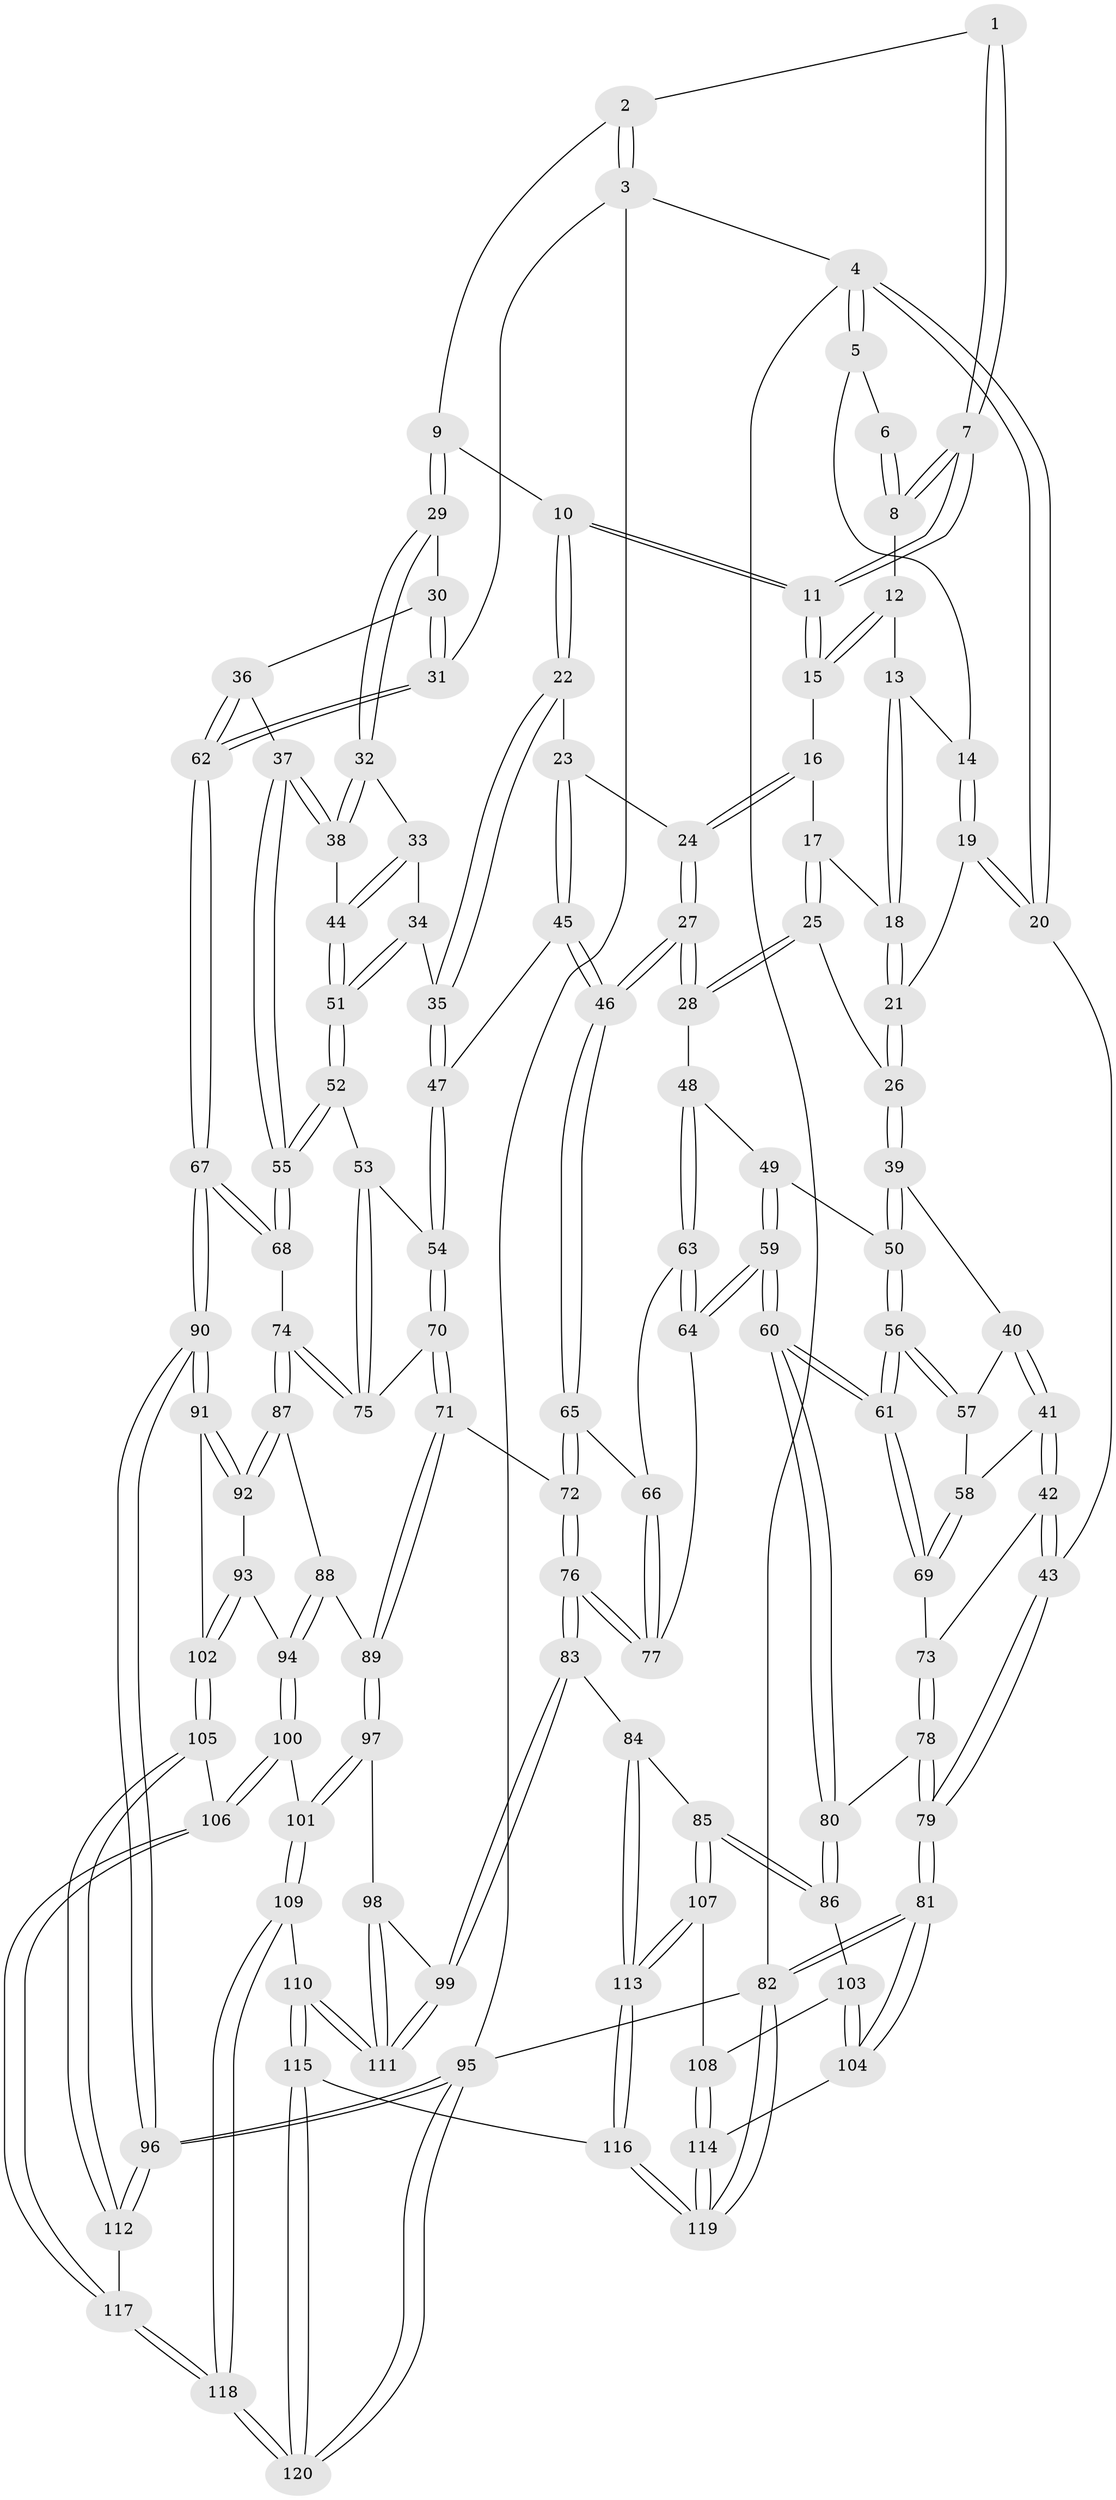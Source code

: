 // Generated by graph-tools (version 1.1) at 2025/27/03/09/25 03:27:04]
// undirected, 120 vertices, 297 edges
graph export_dot {
graph [start="1"]
  node [color=gray90,style=filled];
  1 [pos="+0.5897614495060218+0"];
  2 [pos="+0.7655628128017702+0"];
  3 [pos="+1+0"];
  4 [pos="+0+0"];
  5 [pos="+0.11763842622827544+0"];
  6 [pos="+0.5145430781057418+0"];
  7 [pos="+0.6566246269995885+0.14486991647563388"];
  8 [pos="+0.42932338093358796+0.09255939436120769"];
  9 [pos="+0.7958774469291318+0.17883733938035423"];
  10 [pos="+0.6927362728617681+0.17955183623110335"];
  11 [pos="+0.6655889480349132+0.16220341946902594"];
  12 [pos="+0.412618557692308+0.10412791747689516"];
  13 [pos="+0.33763175376572885+0.12314995944970937"];
  14 [pos="+0.19359958043680858+0.05207043814275679"];
  15 [pos="+0.5051109542818546+0.2439782569012693"];
  16 [pos="+0.49565226571848947+0.2532367366701503"];
  17 [pos="+0.38936242209733285+0.26327158244473714"];
  18 [pos="+0.374122476706688+0.24596551584953563"];
  19 [pos="+0.13287032366319315+0.20620370403681254"];
  20 [pos="+0+0.34330246374846285"];
  21 [pos="+0.18664485938122485+0.28007316783228486"];
  22 [pos="+0.6651477988582134+0.3409397003753802"];
  23 [pos="+0.6566077169305429+0.3487983438075983"];
  24 [pos="+0.5062230803386975+0.34090147694542894"];
  25 [pos="+0.3612211975341141+0.36387445787103906"];
  26 [pos="+0.18964534334337732+0.28888815385032285"];
  27 [pos="+0.48079242878094935+0.42603420166021067"];
  28 [pos="+0.37025034139727037+0.40706086393467505"];
  29 [pos="+0.8649541293637535+0.18564822392207925"];
  30 [pos="+0.9426288171737272+0.16594120338094265"];
  31 [pos="+1+0"];
  32 [pos="+0.837080694173772+0.3427338728258735"];
  33 [pos="+0.7886810271857597+0.3792811779706301"];
  34 [pos="+0.7243651135594416+0.3948030942442589"];
  35 [pos="+0.698817699054317+0.37468089751161826"];
  36 [pos="+0.9464795271633439+0.4405098693264448"];
  37 [pos="+0.9054807892353304+0.4529651252207469"];
  38 [pos="+0.8618768399065634+0.42116068312933835"];
  39 [pos="+0.1859148794878419+0.394397190325493"];
  40 [pos="+0.1789006832399004+0.4035073373909537"];
  41 [pos="+0+0.451146993279399"];
  42 [pos="+0+0.4553680353689247"];
  43 [pos="+0+0.4197874484649554"];
  44 [pos="+0.8012435550187114+0.44445215014237316"];
  45 [pos="+0.5765304544367212+0.47311978141085803"];
  46 [pos="+0.53777974176139+0.4881559601048236"];
  47 [pos="+0.6757077731474657+0.5089794786946586"];
  48 [pos="+0.3563924145037561+0.4222677775141441"];
  49 [pos="+0.3190383000071568+0.4336349236936504"];
  50 [pos="+0.295042923333761+0.43342729289528265"];
  51 [pos="+0.7594984328348331+0.48018373050707885"];
  52 [pos="+0.7543450681564166+0.5114851958432424"];
  53 [pos="+0.7221752386668184+0.5248915524473269"];
  54 [pos="+0.7114553587086808+0.5275249154288002"];
  55 [pos="+0.8530550853655894+0.566456729056453"];
  56 [pos="+0.22530394803080492+0.5167710683945378"];
  57 [pos="+0.17943240588308476+0.41045760594452635"];
  58 [pos="+0.15171757652152032+0.49960896034438423"];
  59 [pos="+0.2453367139741212+0.6378549307478173"];
  60 [pos="+0.23942622576447128+0.6418787635551602"];
  61 [pos="+0.21979628167501367+0.622007903519436"];
  62 [pos="+1+0.5407876801928223"];
  63 [pos="+0.37211868291178657+0.5602412774143091"];
  64 [pos="+0.35101053233529134+0.5891441224486073"];
  65 [pos="+0.5333824333915627+0.5043650431111529"];
  66 [pos="+0.4819006962299411+0.5399461621714282"];
  67 [pos="+1+0.6652839643380878"];
  68 [pos="+0.8709829692300869+0.6077600210835248"];
  69 [pos="+0.1769965047863587+0.6010533398993613"];
  70 [pos="+0.6556660465595937+0.6470523362578386"];
  71 [pos="+0.6323278939807369+0.6756929955420335"];
  72 [pos="+0.5948090734804903+0.6643150900345748"];
  73 [pos="+0.14209862438992396+0.5951822746988895"];
  74 [pos="+0.8391025940794395+0.6497552031368402"];
  75 [pos="+0.7533810475837465+0.6246585669193266"];
  76 [pos="+0.4781008162208623+0.720710744615777"];
  77 [pos="+0.45078146638672645+0.6621453569738325"];
  78 [pos="+0+0.6912616306119568"];
  79 [pos="+0+0.7601322711714962"];
  80 [pos="+0.24046347680568098+0.691195573675623"];
  81 [pos="+0+0.7761615701297826"];
  82 [pos="+0+1"];
  83 [pos="+0.43896570685720604+0.788103828729087"];
  84 [pos="+0.39670685799066124+0.786804223218311"];
  85 [pos="+0.37486594490288777+0.7820492027873034"];
  86 [pos="+0.24346019302528452+0.7106589311742378"];
  87 [pos="+0.8329366051244752+0.6655259515697937"];
  88 [pos="+0.752744290504391+0.7010609264167075"];
  89 [pos="+0.6504359480358056+0.7008549883188686"];
  90 [pos="+1+0.7186937921487553"];
  91 [pos="+0.9395737391750345+0.7796271131895097"];
  92 [pos="+0.8350664698652634+0.6746764573591092"];
  93 [pos="+0.8270242751397933+0.7794553445208438"];
  94 [pos="+0.7779658309000915+0.7991719849359392"];
  95 [pos="+1+1"];
  96 [pos="+1+0.8368424527219357"];
  97 [pos="+0.6606555361039457+0.7883913447088559"];
  98 [pos="+0.6511203028300461+0.79022530160277"];
  99 [pos="+0.4477189030263805+0.8007070678989398"];
  100 [pos="+0.7421191788365957+0.8337019482664237"];
  101 [pos="+0.6796849424644267+0.8254398608562599"];
  102 [pos="+0.8848821339436619+0.8138357745548414"];
  103 [pos="+0.2129068533431012+0.7508168976919039"];
  104 [pos="+0+0.802247741353312"];
  105 [pos="+0.8823495135008783+0.830702136096377"];
  106 [pos="+0.7591477170241349+0.8557450697838918"];
  107 [pos="+0.2755381990726675+0.9226493955623212"];
  108 [pos="+0.20094170987298376+0.8257210613546918"];
  109 [pos="+0.659343293380409+0.8625423297106755"];
  110 [pos="+0.5100156947881727+0.9539974607593232"];
  111 [pos="+0.4815230149297641+0.8724825144431421"];
  112 [pos="+0.8807972175083161+0.913738031893657"];
  113 [pos="+0.2988604981448989+1"];
  114 [pos="+0.12194313321451881+0.9134531211627873"];
  115 [pos="+0.4780000348057096+1"];
  116 [pos="+0.30459999001675253+1"];
  117 [pos="+0.8320596842468615+0.9770038091192252"];
  118 [pos="+0.795951476771526+1"];
  119 [pos="+0.22112117711813398+1"];
  120 [pos="+0.7939124316635722+1"];
  1 -- 2;
  1 -- 7;
  1 -- 7;
  2 -- 3;
  2 -- 3;
  2 -- 9;
  3 -- 4;
  3 -- 31;
  3 -- 95;
  4 -- 5;
  4 -- 5;
  4 -- 20;
  4 -- 20;
  4 -- 82;
  5 -- 6;
  5 -- 14;
  6 -- 8;
  6 -- 8;
  7 -- 8;
  7 -- 8;
  7 -- 11;
  7 -- 11;
  8 -- 12;
  9 -- 10;
  9 -- 29;
  9 -- 29;
  10 -- 11;
  10 -- 11;
  10 -- 22;
  10 -- 22;
  11 -- 15;
  11 -- 15;
  12 -- 13;
  12 -- 15;
  12 -- 15;
  13 -- 14;
  13 -- 18;
  13 -- 18;
  14 -- 19;
  14 -- 19;
  15 -- 16;
  16 -- 17;
  16 -- 24;
  16 -- 24;
  17 -- 18;
  17 -- 25;
  17 -- 25;
  18 -- 21;
  18 -- 21;
  19 -- 20;
  19 -- 20;
  19 -- 21;
  20 -- 43;
  21 -- 26;
  21 -- 26;
  22 -- 23;
  22 -- 35;
  22 -- 35;
  23 -- 24;
  23 -- 45;
  23 -- 45;
  24 -- 27;
  24 -- 27;
  25 -- 26;
  25 -- 28;
  25 -- 28;
  26 -- 39;
  26 -- 39;
  27 -- 28;
  27 -- 28;
  27 -- 46;
  27 -- 46;
  28 -- 48;
  29 -- 30;
  29 -- 32;
  29 -- 32;
  30 -- 31;
  30 -- 31;
  30 -- 36;
  31 -- 62;
  31 -- 62;
  32 -- 33;
  32 -- 38;
  32 -- 38;
  33 -- 34;
  33 -- 44;
  33 -- 44;
  34 -- 35;
  34 -- 51;
  34 -- 51;
  35 -- 47;
  35 -- 47;
  36 -- 37;
  36 -- 62;
  36 -- 62;
  37 -- 38;
  37 -- 38;
  37 -- 55;
  37 -- 55;
  38 -- 44;
  39 -- 40;
  39 -- 50;
  39 -- 50;
  40 -- 41;
  40 -- 41;
  40 -- 57;
  41 -- 42;
  41 -- 42;
  41 -- 58;
  42 -- 43;
  42 -- 43;
  42 -- 73;
  43 -- 79;
  43 -- 79;
  44 -- 51;
  44 -- 51;
  45 -- 46;
  45 -- 46;
  45 -- 47;
  46 -- 65;
  46 -- 65;
  47 -- 54;
  47 -- 54;
  48 -- 49;
  48 -- 63;
  48 -- 63;
  49 -- 50;
  49 -- 59;
  49 -- 59;
  50 -- 56;
  50 -- 56;
  51 -- 52;
  51 -- 52;
  52 -- 53;
  52 -- 55;
  52 -- 55;
  53 -- 54;
  53 -- 75;
  53 -- 75;
  54 -- 70;
  54 -- 70;
  55 -- 68;
  55 -- 68;
  56 -- 57;
  56 -- 57;
  56 -- 61;
  56 -- 61;
  57 -- 58;
  58 -- 69;
  58 -- 69;
  59 -- 60;
  59 -- 60;
  59 -- 64;
  59 -- 64;
  60 -- 61;
  60 -- 61;
  60 -- 80;
  60 -- 80;
  61 -- 69;
  61 -- 69;
  62 -- 67;
  62 -- 67;
  63 -- 64;
  63 -- 64;
  63 -- 66;
  64 -- 77;
  65 -- 66;
  65 -- 72;
  65 -- 72;
  66 -- 77;
  66 -- 77;
  67 -- 68;
  67 -- 68;
  67 -- 90;
  67 -- 90;
  68 -- 74;
  69 -- 73;
  70 -- 71;
  70 -- 71;
  70 -- 75;
  71 -- 72;
  71 -- 89;
  71 -- 89;
  72 -- 76;
  72 -- 76;
  73 -- 78;
  73 -- 78;
  74 -- 75;
  74 -- 75;
  74 -- 87;
  74 -- 87;
  76 -- 77;
  76 -- 77;
  76 -- 83;
  76 -- 83;
  78 -- 79;
  78 -- 79;
  78 -- 80;
  79 -- 81;
  79 -- 81;
  80 -- 86;
  80 -- 86;
  81 -- 82;
  81 -- 82;
  81 -- 104;
  81 -- 104;
  82 -- 119;
  82 -- 119;
  82 -- 95;
  83 -- 84;
  83 -- 99;
  83 -- 99;
  84 -- 85;
  84 -- 113;
  84 -- 113;
  85 -- 86;
  85 -- 86;
  85 -- 107;
  85 -- 107;
  86 -- 103;
  87 -- 88;
  87 -- 92;
  87 -- 92;
  88 -- 89;
  88 -- 94;
  88 -- 94;
  89 -- 97;
  89 -- 97;
  90 -- 91;
  90 -- 91;
  90 -- 96;
  90 -- 96;
  91 -- 92;
  91 -- 92;
  91 -- 102;
  92 -- 93;
  93 -- 94;
  93 -- 102;
  93 -- 102;
  94 -- 100;
  94 -- 100;
  95 -- 96;
  95 -- 96;
  95 -- 120;
  95 -- 120;
  96 -- 112;
  96 -- 112;
  97 -- 98;
  97 -- 101;
  97 -- 101;
  98 -- 99;
  98 -- 111;
  98 -- 111;
  99 -- 111;
  99 -- 111;
  100 -- 101;
  100 -- 106;
  100 -- 106;
  101 -- 109;
  101 -- 109;
  102 -- 105;
  102 -- 105;
  103 -- 104;
  103 -- 104;
  103 -- 108;
  104 -- 114;
  105 -- 106;
  105 -- 112;
  105 -- 112;
  106 -- 117;
  106 -- 117;
  107 -- 108;
  107 -- 113;
  107 -- 113;
  108 -- 114;
  108 -- 114;
  109 -- 110;
  109 -- 118;
  109 -- 118;
  110 -- 111;
  110 -- 111;
  110 -- 115;
  110 -- 115;
  112 -- 117;
  113 -- 116;
  113 -- 116;
  114 -- 119;
  114 -- 119;
  115 -- 116;
  115 -- 120;
  115 -- 120;
  116 -- 119;
  116 -- 119;
  117 -- 118;
  117 -- 118;
  118 -- 120;
  118 -- 120;
}
